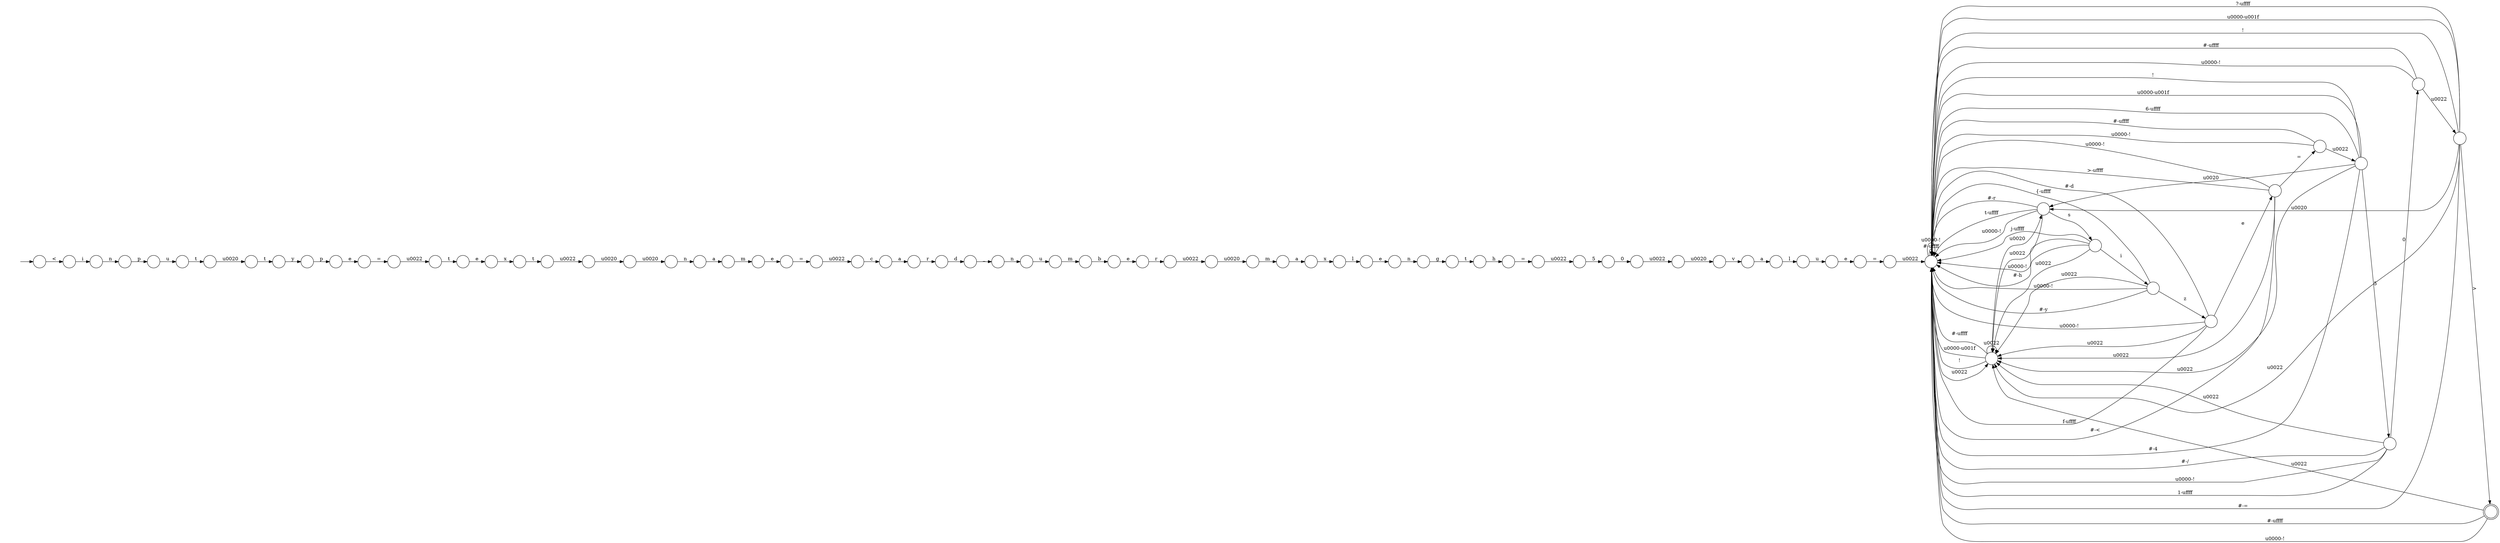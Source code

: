 digraph Automaton {
  rankdir = LR;
  0 [shape=circle,label=""];
  0 -> 72 [label="m"]
  1 [shape=circle,label=""];
  1 -> 63 [label="="]
  2 [shape=circle,label=""];
  2 -> 11 [label="i"]
  3 [shape=circle,label=""];
  3 -> 64 [label="\u0022"]
  3 -> 57 [label="#-\uffff"]
  3 -> 57 [label="\u0000-!"]
  4 [shape=circle,label=""];
  4 -> 16 [label="x"]
  5 [shape=circle,label=""];
  5 -> 13 [label="\u0022"]
  6 [shape=doublecircle,label=""];
  6 -> 28 [label="\u0022"]
  6 -> 57 [label="#-\uffff"]
  6 -> 57 [label="\u0000-!"]
  7 [shape=circle,label=""];
  7 -> 60 [label="m"]
  8 [shape=circle,label=""];
  8 -> 54 [label="r"]
  9 [shape=circle,label=""];
  9 -> 31 [label="h"]
  10 [shape=circle,label=""];
  10 -> 39 [label="g"]
  11 [shape=circle,label=""];
  11 -> 47 [label="n"]
  12 [shape=circle,label=""];
  12 -> 7 [label="\u0020"]
  13 [shape=circle,label=""];
  13 -> 42 [label="5"]
  14 [shape=circle,label=""];
  14 -> 49 [label="u"]
  15 [shape=circle,label=""];
  15 -> 40 [label="\u0020"]
  16 [shape=circle,label=""];
  16 -> 56 [label="l"]
  17 [shape=circle,label=""];
  17 -> 33 [label="t"]
  18 [shape=circle,label=""];
  18 -> 41 [label="y"]
  19 [shape=circle,label=""];
  19 -> 62 [label="="]
  20 [shape=circle,label=""];
  20 -> 24 [label="e"]
  21 [shape=circle,label=""];
  21 -> 50 [label="l"]
  22 [shape=circle,label=""];
  22 -> 43 [label="_"]
  23 [shape=circle,label=""];
  23 -> 20 [label="t"]
  24 [shape=circle,label=""];
  24 -> 27 [label="x"]
  25 [shape=circle,label=""];
  25 -> 28 [label="\u0022"]
  25 -> 57 [label="\u0000-\u001f"]
  25 -> 73 [label="\u0020"]
  25 -> 45 [label="5"]
  25 -> 57 [label="6-\uffff"]
  25 -> 57 [label="#-4"]
  25 -> 57 [label="!"]
  26 [shape=circle,label=""];
  26 -> 25 [label="\u0022"]
  26 -> 57 [label="#-\uffff"]
  26 -> 57 [label="\u0000-!"]
  27 [shape=circle,label=""];
  27 -> 52 [label="t"]
  28 [shape=circle,label=""];
  28 -> 28 [label="\u0022"]
  28 -> 57 [label="#-\uffff"]
  28 -> 57 [label="\u0000-\u001f"]
  28 -> 73 [label="\u0020"]
  28 -> 57 [label="!"]
  29 [shape=circle,label=""];
  29 -> 18 [label="t"]
  30 [shape=circle,label=""];
  30 -> 10 [label="n"]
  31 [shape=circle,label=""];
  31 -> 5 [label="="]
  32 [shape=circle,label=""];
  32 -> 8 [label="e"]
  33 [shape=circle,label=""];
  33 -> 29 [label="\u0020"]
  34 [shape=circle,label=""];
  34 -> 26 [label="="]
  34 -> 28 [label="\u0022"]
  34 -> 57 [label="#-<"]
  34 -> 57 [label="\u0000-!"]
  34 -> 57 [label=">-\uffff"]
  35 [shape=circle,label=""];
  35 -> 17 [label="u"]
  36 [shape=circle,label=""];
  36 -> 61 [label="="]
  37 [shape=circle,label=""];
  initial [shape=plaintext,label=""];
  initial -> 37
  37 -> 2 [label="<"]
  38 [shape=circle,label=""];
  38 -> 22 [label="d"]
  39 [shape=circle,label=""];
  39 -> 9 [label="t"]
  40 [shape=circle,label=""];
  40 -> 59 [label="\u0020"]
  41 [shape=circle,label=""];
  41 -> 53 [label="p"]
  42 [shape=circle,label=""];
  42 -> 58 [label="0"]
  43 [shape=circle,label=""];
  43 -> 14 [label="n"]
  44 [shape=circle,label=""];
  44 -> 55 [label="c"]
  45 [shape=circle,label=""];
  45 -> 28 [label="\u0022"]
  45 -> 57 [label="\u0000-!"]
  45 -> 57 [label="1-\uffff"]
  45 -> 3 [label="0"]
  45 -> 57 [label="#-/"]
  46 [shape=circle,label=""];
  46 -> 66 [label="\u0020"]
  47 [shape=circle,label=""];
  47 -> 35 [label="p"]
  48 [shape=circle,label=""];
  48 -> 28 [label="\u0022"]
  48 -> 57 [label="\u0000-!"]
  48 -> 34 [label="e"]
  48 -> 57 [label="f-\uffff"]
  48 -> 57 [label="#-d"]
  49 [shape=circle,label=""];
  49 -> 51 [label="m"]
  50 [shape=circle,label=""];
  50 -> 70 [label="u"]
  51 [shape=circle,label=""];
  51 -> 32 [label="b"]
  52 [shape=circle,label=""];
  52 -> 15 [label="\u0022"]
  53 [shape=circle,label=""];
  53 -> 1 [label="e"]
  54 [shape=circle,label=""];
  54 -> 12 [label="\u0022"]
  55 [shape=circle,label=""];
  55 -> 69 [label="a"]
  56 [shape=circle,label=""];
  56 -> 30 [label="e"]
  57 [shape=circle,label=""];
  57 -> 28 [label="\u0022"]
  57 -> 57 [label="#-\uffff"]
  57 -> 57 [label="\u0000-!"]
  58 [shape=circle,label=""];
  58 -> 46 [label="\u0022"]
  59 [shape=circle,label=""];
  59 -> 71 [label="n"]
  60 [shape=circle,label=""];
  60 -> 4 [label="a"]
  61 [shape=circle,label=""];
  61 -> 57 [label="\u0022"]
  62 [shape=circle,label=""];
  62 -> 44 [label="\u0022"]
  63 [shape=circle,label=""];
  63 -> 23 [label="\u0022"]
  64 [shape=circle,label=""];
  64 -> 28 [label="\u0022"]
  64 -> 57 [label="#-="]
  64 -> 6 [label=">"]
  64 -> 57 [label="\u0000-\u001f"]
  64 -> 73 [label="\u0020"]
  64 -> 57 [label="!"]
  64 -> 57 [label="?-\uffff"]
  65 [shape=circle,label=""];
  65 -> 28 [label="\u0022"]
  65 -> 57 [label="\u0000-!"]
  65 -> 67 [label="i"]
  65 -> 57 [label="#-h"]
  65 -> 57 [label="j-\uffff"]
  66 [shape=circle,label=""];
  66 -> 68 [label="v"]
  67 [shape=circle,label=""];
  67 -> 48 [label="z"]
  67 -> 28 [label="\u0022"]
  67 -> 57 [label="\u0000-!"]
  67 -> 57 [label="#-y"]
  67 -> 57 [label="{-\uffff"]
  68 [shape=circle,label=""];
  68 -> 21 [label="a"]
  69 [shape=circle,label=""];
  69 -> 38 [label="r"]
  70 [shape=circle,label=""];
  70 -> 36 [label="e"]
  71 [shape=circle,label=""];
  71 -> 0 [label="a"]
  72 [shape=circle,label=""];
  72 -> 19 [label="e"]
  73 [shape=circle,label=""];
  73 -> 28 [label="\u0022"]
  73 -> 57 [label="\u0000-!"]
  73 -> 57 [label="#-r"]
  73 -> 65 [label="s"]
  73 -> 57 [label="t-\uffff"]
}

